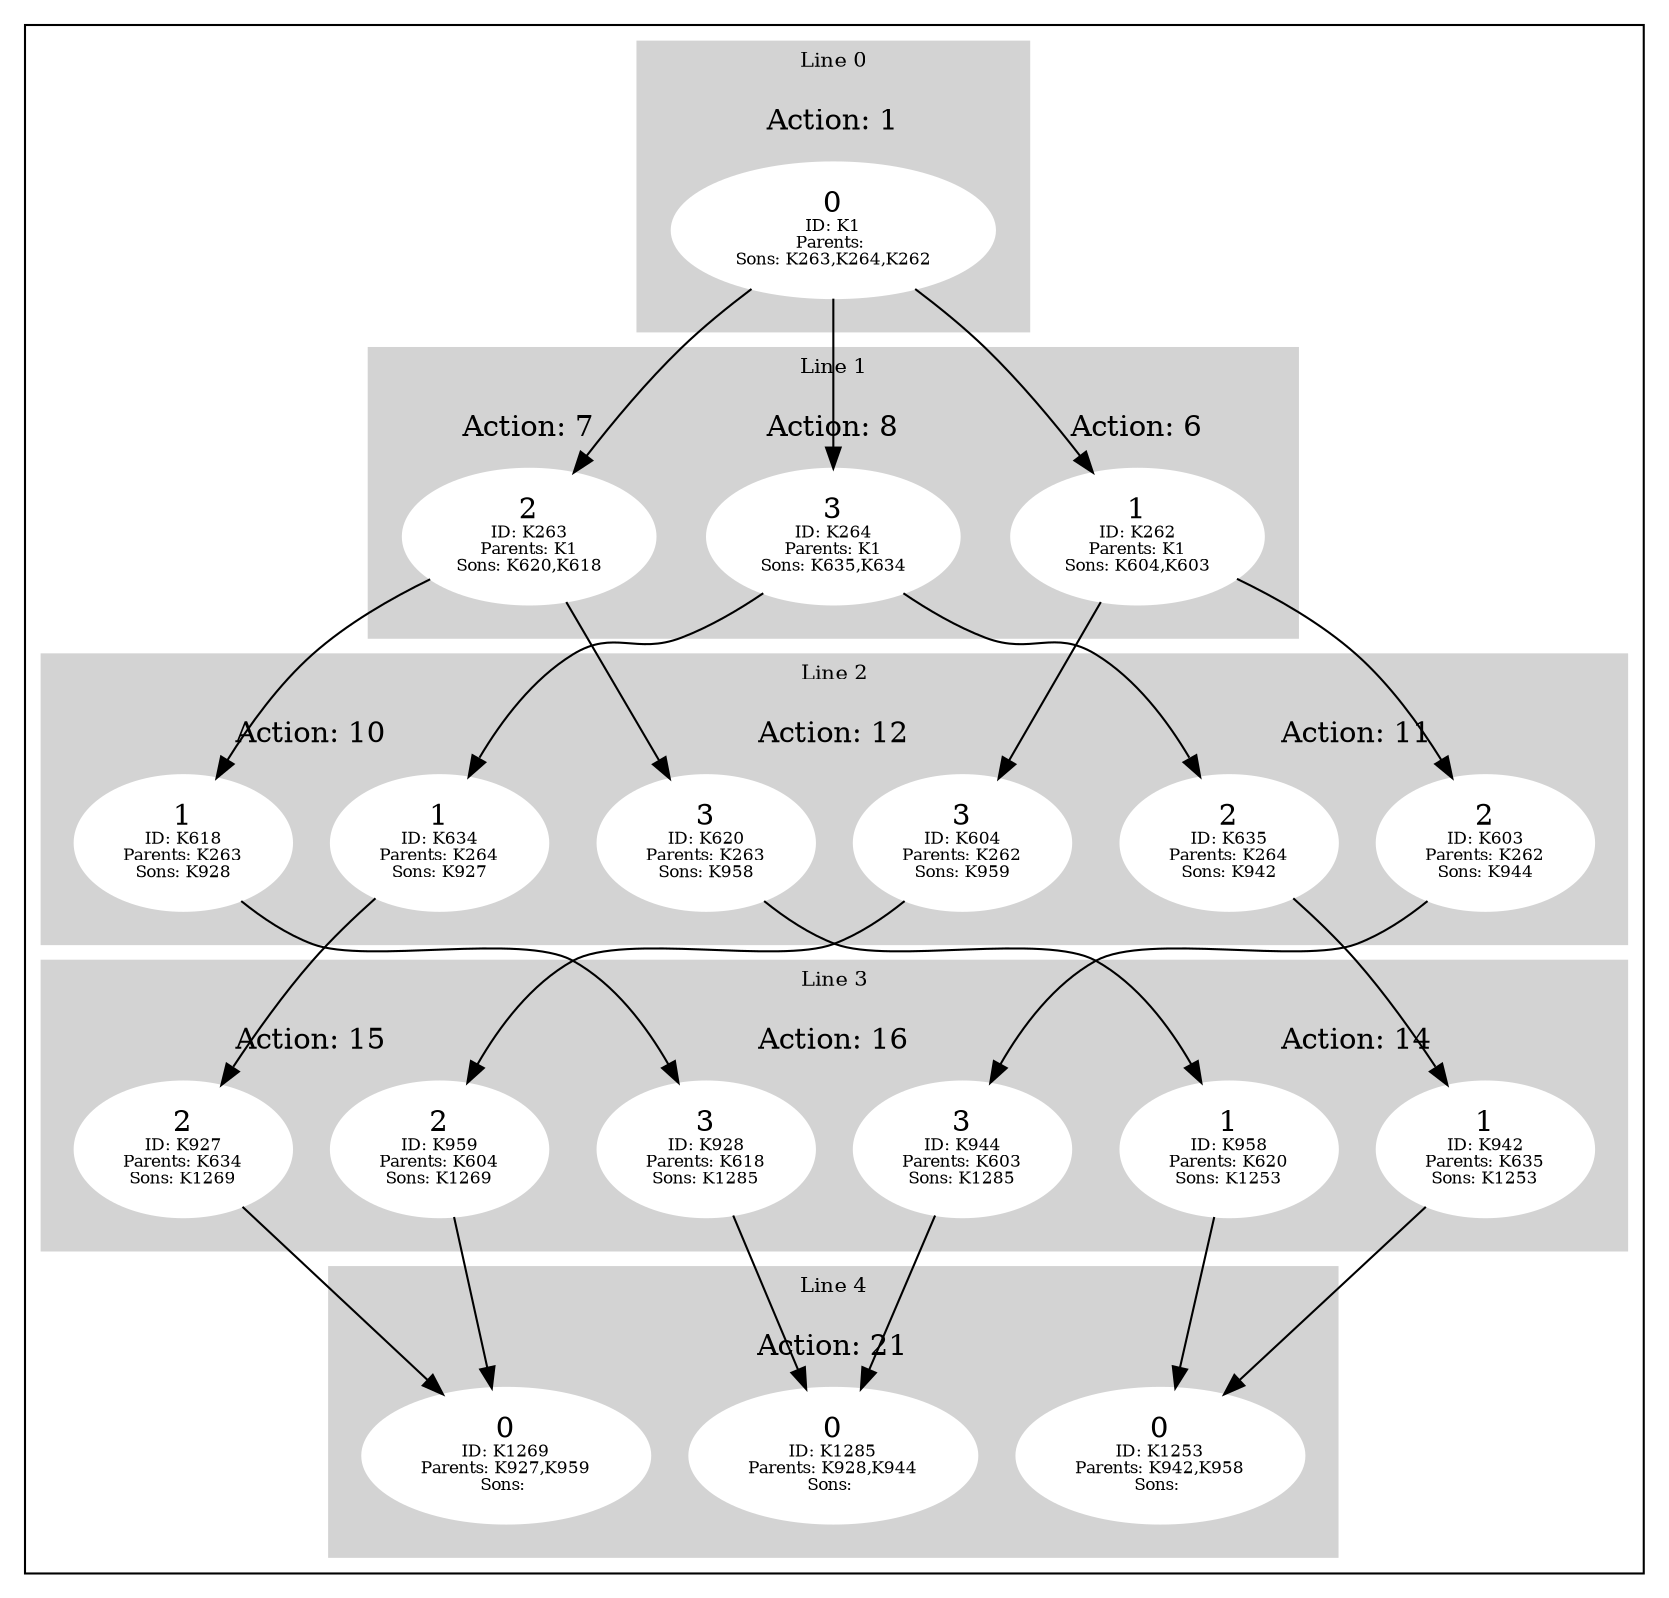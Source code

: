 digraph G {
subgraph cluster_info {
        subgraph cluster_0 {
        style=filled;
        color=lightgrey;
        node [style=filled,color=white];
        subgraph cluster_act_1 {
label = "Action: 1"step_K1 [label=<0<BR /><FONT POINT-SIZE="8">ID: K1</FONT><BR /><FONT POINT-SIZE="8">Parents: </FONT><BR /><FONT POINT-SIZE="8">Sons: K263,K264,K262</FONT>>]
}

        fontsize="10"
        label = "Line 0";
        }

        subgraph cluster_4 {
        style=filled;
        color=lightgrey;
        node [style=filled,color=white];
        subgraph cluster_act_21 {
label = "Action: 21"step_K1269 [label=<0<BR /><FONT POINT-SIZE="8">ID: K1269</FONT><BR /><FONT POINT-SIZE="8">Parents: K927,K959</FONT><BR /><FONT POINT-SIZE="8">Sons: </FONT>>]
step_K1285 [label=<0<BR /><FONT POINT-SIZE="8">ID: K1285</FONT><BR /><FONT POINT-SIZE="8">Parents: K928,K944</FONT><BR /><FONT POINT-SIZE="8">Sons: </FONT>>]
step_K1253 [label=<0<BR /><FONT POINT-SIZE="8">ID: K1253</FONT><BR /><FONT POINT-SIZE="8">Parents: K942,K958</FONT><BR /><FONT POINT-SIZE="8">Sons: </FONT>>]
}
subgraph cluster_act_21 {
label = "Action: 21"step_K1269 [label=<0<BR /><FONT POINT-SIZE="8">ID: K1269</FONT><BR /><FONT POINT-SIZE="8">Parents: K927,K959</FONT><BR /><FONT POINT-SIZE="8">Sons: </FONT>>]
step_K1285 [label=<0<BR /><FONT POINT-SIZE="8">ID: K1285</FONT><BR /><FONT POINT-SIZE="8">Parents: K928,K944</FONT><BR /><FONT POINT-SIZE="8">Sons: </FONT>>]
step_K1253 [label=<0<BR /><FONT POINT-SIZE="8">ID: K1253</FONT><BR /><FONT POINT-SIZE="8">Parents: K942,K958</FONT><BR /><FONT POINT-SIZE="8">Sons: </FONT>>]
}
subgraph cluster_act_21 {
label = "Action: 21"step_K1269 [label=<0<BR /><FONT POINT-SIZE="8">ID: K1269</FONT><BR /><FONT POINT-SIZE="8">Parents: K927,K959</FONT><BR /><FONT POINT-SIZE="8">Sons: </FONT>>]
step_K1285 [label=<0<BR /><FONT POINT-SIZE="8">ID: K1285</FONT><BR /><FONT POINT-SIZE="8">Parents: K928,K944</FONT><BR /><FONT POINT-SIZE="8">Sons: </FONT>>]
step_K1253 [label=<0<BR /><FONT POINT-SIZE="8">ID: K1253</FONT><BR /><FONT POINT-SIZE="8">Parents: K942,K958</FONT><BR /><FONT POINT-SIZE="8">Sons: </FONT>>]
}

        fontsize="10"
        label = "Line 4";
        }

        subgraph cluster_2 {
        style=filled;
        color=lightgrey;
        node [style=filled,color=white];
        subgraph cluster_act_11 {
label = "Action: 11"step_K635 [label=<2<BR /><FONT POINT-SIZE="8">ID: K635</FONT><BR /><FONT POINT-SIZE="8">Parents: K264</FONT><BR /><FONT POINT-SIZE="8">Sons: K942</FONT>>]
step_K603 [label=<2<BR /><FONT POINT-SIZE="8">ID: K603</FONT><BR /><FONT POINT-SIZE="8">Parents: K262</FONT><BR /><FONT POINT-SIZE="8">Sons: K944</FONT>>]
}
subgraph cluster_act_11 {
label = "Action: 11"step_K635 [label=<2<BR /><FONT POINT-SIZE="8">ID: K635</FONT><BR /><FONT POINT-SIZE="8">Parents: K264</FONT><BR /><FONT POINT-SIZE="8">Sons: K942</FONT>>]
step_K603 [label=<2<BR /><FONT POINT-SIZE="8">ID: K603</FONT><BR /><FONT POINT-SIZE="8">Parents: K262</FONT><BR /><FONT POINT-SIZE="8">Sons: K944</FONT>>]
}
subgraph cluster_act_12 {
label = "Action: 12"step_K604 [label=<3<BR /><FONT POINT-SIZE="8">ID: K604</FONT><BR /><FONT POINT-SIZE="8">Parents: K262</FONT><BR /><FONT POINT-SIZE="8">Sons: K959</FONT>>]
step_K620 [label=<3<BR /><FONT POINT-SIZE="8">ID: K620</FONT><BR /><FONT POINT-SIZE="8">Parents: K263</FONT><BR /><FONT POINT-SIZE="8">Sons: K958</FONT>>]
}
subgraph cluster_act_12 {
label = "Action: 12"step_K604 [label=<3<BR /><FONT POINT-SIZE="8">ID: K604</FONT><BR /><FONT POINT-SIZE="8">Parents: K262</FONT><BR /><FONT POINT-SIZE="8">Sons: K959</FONT>>]
step_K620 [label=<3<BR /><FONT POINT-SIZE="8">ID: K620</FONT><BR /><FONT POINT-SIZE="8">Parents: K263</FONT><BR /><FONT POINT-SIZE="8">Sons: K958</FONT>>]
}
subgraph cluster_act_10 {
label = "Action: 10"step_K618 [label=<1<BR /><FONT POINT-SIZE="8">ID: K618</FONT><BR /><FONT POINT-SIZE="8">Parents: K263</FONT><BR /><FONT POINT-SIZE="8">Sons: K928</FONT>>]
step_K634 [label=<1<BR /><FONT POINT-SIZE="8">ID: K634</FONT><BR /><FONT POINT-SIZE="8">Parents: K264</FONT><BR /><FONT POINT-SIZE="8">Sons: K927</FONT>>]
}
subgraph cluster_act_10 {
label = "Action: 10"step_K618 [label=<1<BR /><FONT POINT-SIZE="8">ID: K618</FONT><BR /><FONT POINT-SIZE="8">Parents: K263</FONT><BR /><FONT POINT-SIZE="8">Sons: K928</FONT>>]
step_K634 [label=<1<BR /><FONT POINT-SIZE="8">ID: K634</FONT><BR /><FONT POINT-SIZE="8">Parents: K264</FONT><BR /><FONT POINT-SIZE="8">Sons: K927</FONT>>]
}

        fontsize="10"
        label = "Line 2";
        }

        subgraph cluster_3 {
        style=filled;
        color=lightgrey;
        node [style=filled,color=white];
        subgraph cluster_act_15 {
label = "Action: 15"step_K927 [label=<2<BR /><FONT POINT-SIZE="8">ID: K927</FONT><BR /><FONT POINT-SIZE="8">Parents: K634</FONT><BR /><FONT POINT-SIZE="8">Sons: K1269</FONT>>]
step_K959 [label=<2<BR /><FONT POINT-SIZE="8">ID: K959</FONT><BR /><FONT POINT-SIZE="8">Parents: K604</FONT><BR /><FONT POINT-SIZE="8">Sons: K1269</FONT>>]
}
subgraph cluster_act_14 {
label = "Action: 14"step_K942 [label=<1<BR /><FONT POINT-SIZE="8">ID: K942</FONT><BR /><FONT POINT-SIZE="8">Parents: K635</FONT><BR /><FONT POINT-SIZE="8">Sons: K1253</FONT>>]
step_K958 [label=<1<BR /><FONT POINT-SIZE="8">ID: K958</FONT><BR /><FONT POINT-SIZE="8">Parents: K620</FONT><BR /><FONT POINT-SIZE="8">Sons: K1253</FONT>>]
}
subgraph cluster_act_14 {
label = "Action: 14"step_K942 [label=<1<BR /><FONT POINT-SIZE="8">ID: K942</FONT><BR /><FONT POINT-SIZE="8">Parents: K635</FONT><BR /><FONT POINT-SIZE="8">Sons: K1253</FONT>>]
step_K958 [label=<1<BR /><FONT POINT-SIZE="8">ID: K958</FONT><BR /><FONT POINT-SIZE="8">Parents: K620</FONT><BR /><FONT POINT-SIZE="8">Sons: K1253</FONT>>]
}
subgraph cluster_act_16 {
label = "Action: 16"step_K928 [label=<3<BR /><FONT POINT-SIZE="8">ID: K928</FONT><BR /><FONT POINT-SIZE="8">Parents: K618</FONT><BR /><FONT POINT-SIZE="8">Sons: K1285</FONT>>]
step_K944 [label=<3<BR /><FONT POINT-SIZE="8">ID: K944</FONT><BR /><FONT POINT-SIZE="8">Parents: K603</FONT><BR /><FONT POINT-SIZE="8">Sons: K1285</FONT>>]
}
subgraph cluster_act_15 {
label = "Action: 15"step_K927 [label=<2<BR /><FONT POINT-SIZE="8">ID: K927</FONT><BR /><FONT POINT-SIZE="8">Parents: K634</FONT><BR /><FONT POINT-SIZE="8">Sons: K1269</FONT>>]
step_K959 [label=<2<BR /><FONT POINT-SIZE="8">ID: K959</FONT><BR /><FONT POINT-SIZE="8">Parents: K604</FONT><BR /><FONT POINT-SIZE="8">Sons: K1269</FONT>>]
}
subgraph cluster_act_16 {
label = "Action: 16"step_K928 [label=<3<BR /><FONT POINT-SIZE="8">ID: K928</FONT><BR /><FONT POINT-SIZE="8">Parents: K618</FONT><BR /><FONT POINT-SIZE="8">Sons: K1285</FONT>>]
step_K944 [label=<3<BR /><FONT POINT-SIZE="8">ID: K944</FONT><BR /><FONT POINT-SIZE="8">Parents: K603</FONT><BR /><FONT POINT-SIZE="8">Sons: K1285</FONT>>]
}

        fontsize="10"
        label = "Line 3";
        }

        subgraph cluster_1 {
        style=filled;
        color=lightgrey;
        node [style=filled,color=white];
        subgraph cluster_act_7 {
label = "Action: 7"step_K263 [label=<2<BR /><FONT POINT-SIZE="8">ID: K263</FONT><BR /><FONT POINT-SIZE="8">Parents: K1</FONT><BR /><FONT POINT-SIZE="8">Sons: K620,K618</FONT>>]
}
subgraph cluster_act_8 {
label = "Action: 8"step_K264 [label=<3<BR /><FONT POINT-SIZE="8">ID: K264</FONT><BR /><FONT POINT-SIZE="8">Parents: K1</FONT><BR /><FONT POINT-SIZE="8">Sons: K635,K634</FONT>>]
}
subgraph cluster_act_6 {
label = "Action: 6"step_K262 [label=<1<BR /><FONT POINT-SIZE="8">ID: K262</FONT><BR /><FONT POINT-SIZE="8">Parents: K1</FONT><BR /><FONT POINT-SIZE="8">Sons: K604,K603</FONT>>]
}

        fontsize="10"
        label = "Line 1";
        }
step_K959 -> step_K1269; 
step_K604 -> step_K959; 
step_K944 -> step_K1285; 
step_K263 -> step_K618; 
step_K1 -> step_K263; 
step_K620 -> step_K958; 
step_K928 -> step_K1285; 
step_K1 -> step_K262; 
step_K942 -> step_K1253; 
step_K264 -> step_K635; 
step_K958 -> step_K1253; 
step_K634 -> step_K927; 
step_K635 -> step_K942; 
step_K264 -> step_K634; 
step_K1 -> step_K264; 
step_K262 -> step_K603; 
step_K618 -> step_K928; 
step_K262 -> step_K604; 
step_K603 -> step_K944; 
step_K263 -> step_K620; 
step_K927 -> step_K1269; 
}}